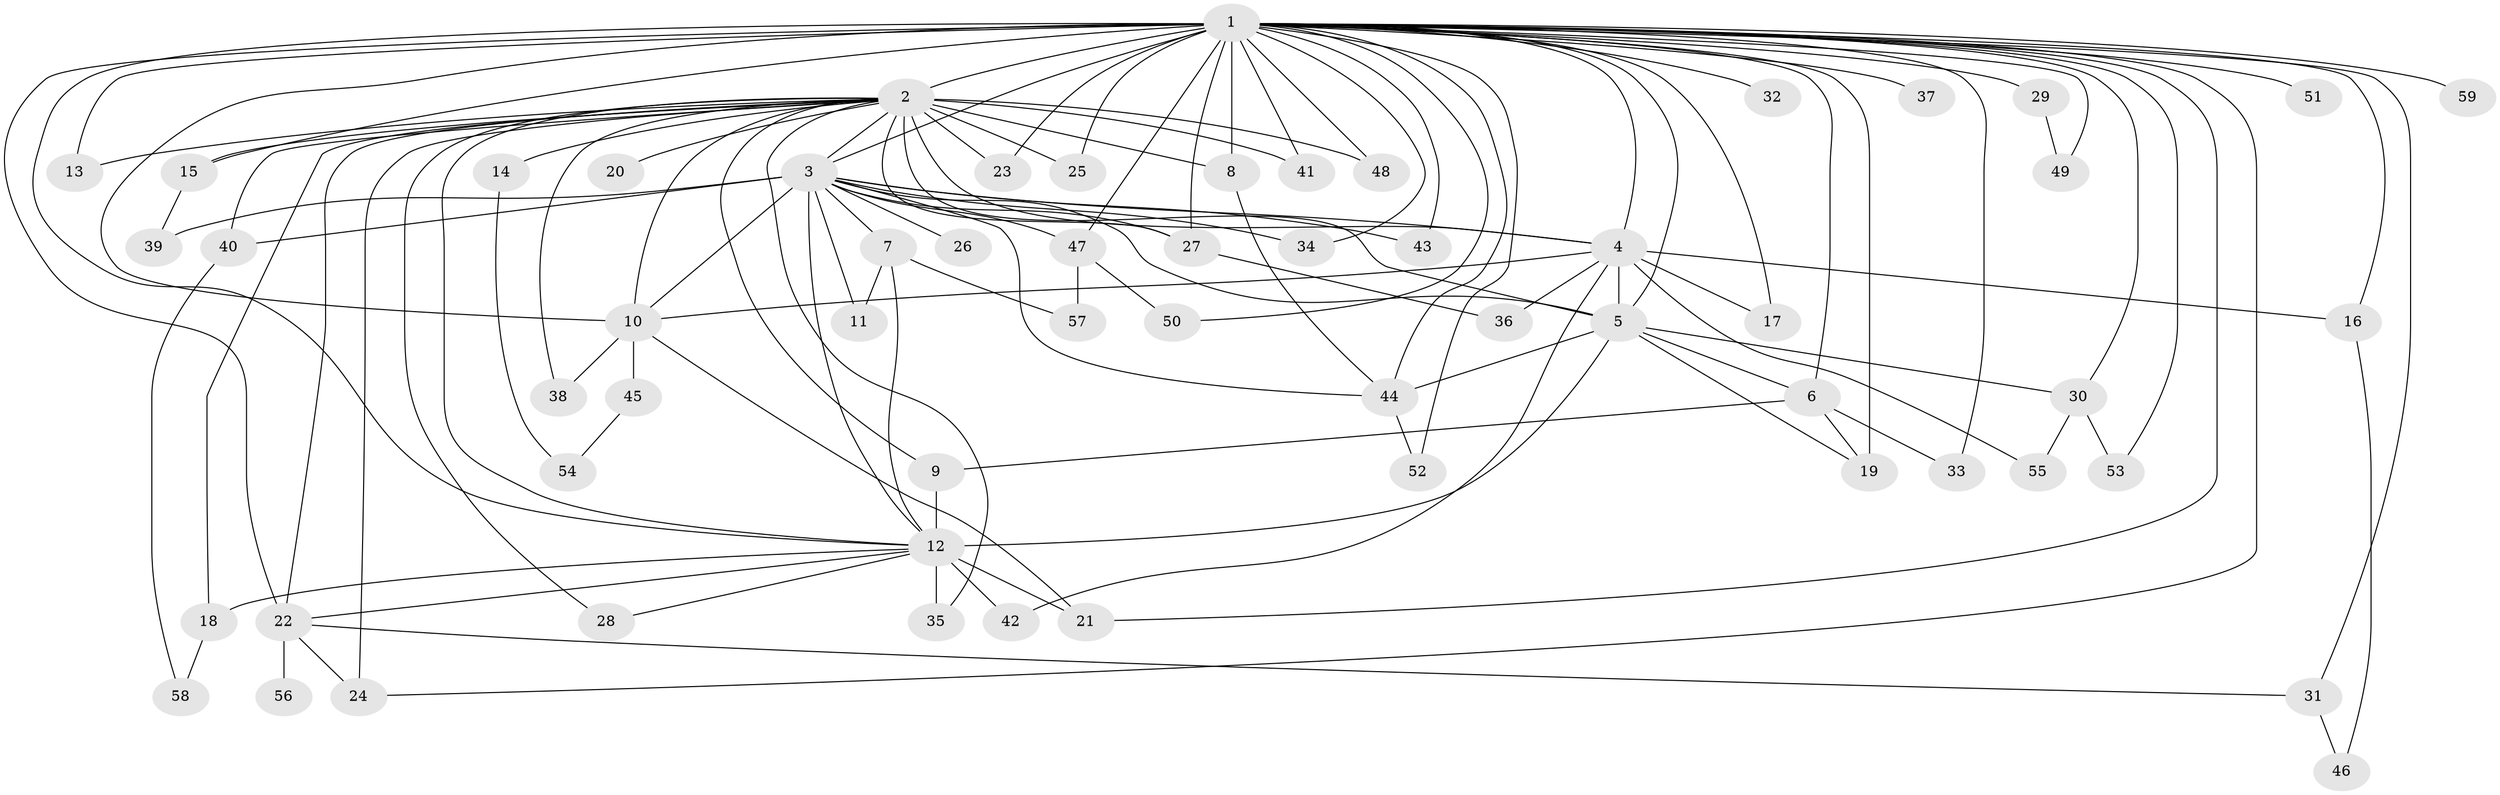 // original degree distribution, {22: 0.01694915254237288, 29: 0.00847457627118644, 23: 0.00847457627118644, 16: 0.01694915254237288, 26: 0.00847457627118644, 21: 0.01694915254237288, 32: 0.00847457627118644, 4: 0.07627118644067797, 5: 0.1016949152542373, 3: 0.13559322033898305, 6: 0.01694915254237288, 2: 0.5847457627118644}
// Generated by graph-tools (version 1.1) at 2025/34/03/09/25 02:34:45]
// undirected, 59 vertices, 120 edges
graph export_dot {
graph [start="1"]
  node [color=gray90,style=filled];
  1;
  2;
  3;
  4;
  5;
  6;
  7;
  8;
  9;
  10;
  11;
  12;
  13;
  14;
  15;
  16;
  17;
  18;
  19;
  20;
  21;
  22;
  23;
  24;
  25;
  26;
  27;
  28;
  29;
  30;
  31;
  32;
  33;
  34;
  35;
  36;
  37;
  38;
  39;
  40;
  41;
  42;
  43;
  44;
  45;
  46;
  47;
  48;
  49;
  50;
  51;
  52;
  53;
  54;
  55;
  56;
  57;
  58;
  59;
  1 -- 2 [weight=12.0];
  1 -- 3 [weight=11.0];
  1 -- 4 [weight=4.0];
  1 -- 5 [weight=4.0];
  1 -- 6 [weight=3.0];
  1 -- 8 [weight=2.0];
  1 -- 10 [weight=2.0];
  1 -- 12 [weight=5.0];
  1 -- 13 [weight=1.0];
  1 -- 15 [weight=1.0];
  1 -- 16 [weight=2.0];
  1 -- 17 [weight=1.0];
  1 -- 19 [weight=3.0];
  1 -- 21 [weight=1.0];
  1 -- 22 [weight=1.0];
  1 -- 23 [weight=2.0];
  1 -- 24 [weight=1.0];
  1 -- 25 [weight=1.0];
  1 -- 27 [weight=3.0];
  1 -- 29 [weight=2.0];
  1 -- 30 [weight=2.0];
  1 -- 31 [weight=1.0];
  1 -- 32 [weight=2.0];
  1 -- 33 [weight=1.0];
  1 -- 34 [weight=1.0];
  1 -- 37 [weight=1.0];
  1 -- 41 [weight=1.0];
  1 -- 43 [weight=1.0];
  1 -- 44 [weight=1.0];
  1 -- 47 [weight=1.0];
  1 -- 48 [weight=2.0];
  1 -- 49 [weight=1.0];
  1 -- 50 [weight=1.0];
  1 -- 51 [weight=1.0];
  1 -- 52 [weight=2.0];
  1 -- 53 [weight=1.0];
  1 -- 59 [weight=1.0];
  2 -- 3 [weight=4.0];
  2 -- 4 [weight=2.0];
  2 -- 5 [weight=2.0];
  2 -- 8 [weight=3.0];
  2 -- 9 [weight=1.0];
  2 -- 10 [weight=1.0];
  2 -- 12 [weight=2.0];
  2 -- 13 [weight=1.0];
  2 -- 14 [weight=2.0];
  2 -- 15 [weight=2.0];
  2 -- 18 [weight=1.0];
  2 -- 20 [weight=1.0];
  2 -- 22 [weight=1.0];
  2 -- 23 [weight=1.0];
  2 -- 24 [weight=1.0];
  2 -- 25 [weight=1.0];
  2 -- 27 [weight=1.0];
  2 -- 28 [weight=1.0];
  2 -- 35 [weight=1.0];
  2 -- 38 [weight=1.0];
  2 -- 40 [weight=1.0];
  2 -- 41 [weight=1.0];
  2 -- 48 [weight=1.0];
  3 -- 4 [weight=3.0];
  3 -- 5 [weight=3.0];
  3 -- 7 [weight=1.0];
  3 -- 10 [weight=1.0];
  3 -- 11 [weight=1.0];
  3 -- 12 [weight=1.0];
  3 -- 26 [weight=2.0];
  3 -- 27 [weight=1.0];
  3 -- 34 [weight=1.0];
  3 -- 39 [weight=1.0];
  3 -- 40 [weight=1.0];
  3 -- 43 [weight=1.0];
  3 -- 44 [weight=1.0];
  3 -- 47 [weight=1.0];
  4 -- 5 [weight=1.0];
  4 -- 10 [weight=1.0];
  4 -- 16 [weight=1.0];
  4 -- 17 [weight=1.0];
  4 -- 36 [weight=1.0];
  4 -- 42 [weight=1.0];
  4 -- 55 [weight=1.0];
  5 -- 6 [weight=1.0];
  5 -- 12 [weight=10.0];
  5 -- 19 [weight=1.0];
  5 -- 30 [weight=2.0];
  5 -- 44 [weight=1.0];
  6 -- 9 [weight=1.0];
  6 -- 19 [weight=1.0];
  6 -- 33 [weight=1.0];
  7 -- 11 [weight=1.0];
  7 -- 12 [weight=1.0];
  7 -- 57 [weight=1.0];
  8 -- 44 [weight=1.0];
  9 -- 12 [weight=1.0];
  10 -- 21 [weight=1.0];
  10 -- 38 [weight=1.0];
  10 -- 45 [weight=2.0];
  12 -- 18 [weight=1.0];
  12 -- 21 [weight=1.0];
  12 -- 22 [weight=1.0];
  12 -- 28 [weight=1.0];
  12 -- 35 [weight=1.0];
  12 -- 42 [weight=1.0];
  14 -- 54 [weight=1.0];
  15 -- 39 [weight=1.0];
  16 -- 46 [weight=1.0];
  18 -- 58 [weight=1.0];
  22 -- 24 [weight=1.0];
  22 -- 31 [weight=1.0];
  22 -- 56 [weight=2.0];
  27 -- 36 [weight=1.0];
  29 -- 49 [weight=1.0];
  30 -- 53 [weight=1.0];
  30 -- 55 [weight=1.0];
  31 -- 46 [weight=1.0];
  40 -- 58 [weight=1.0];
  44 -- 52 [weight=2.0];
  45 -- 54 [weight=1.0];
  47 -- 50 [weight=1.0];
  47 -- 57 [weight=1.0];
}
